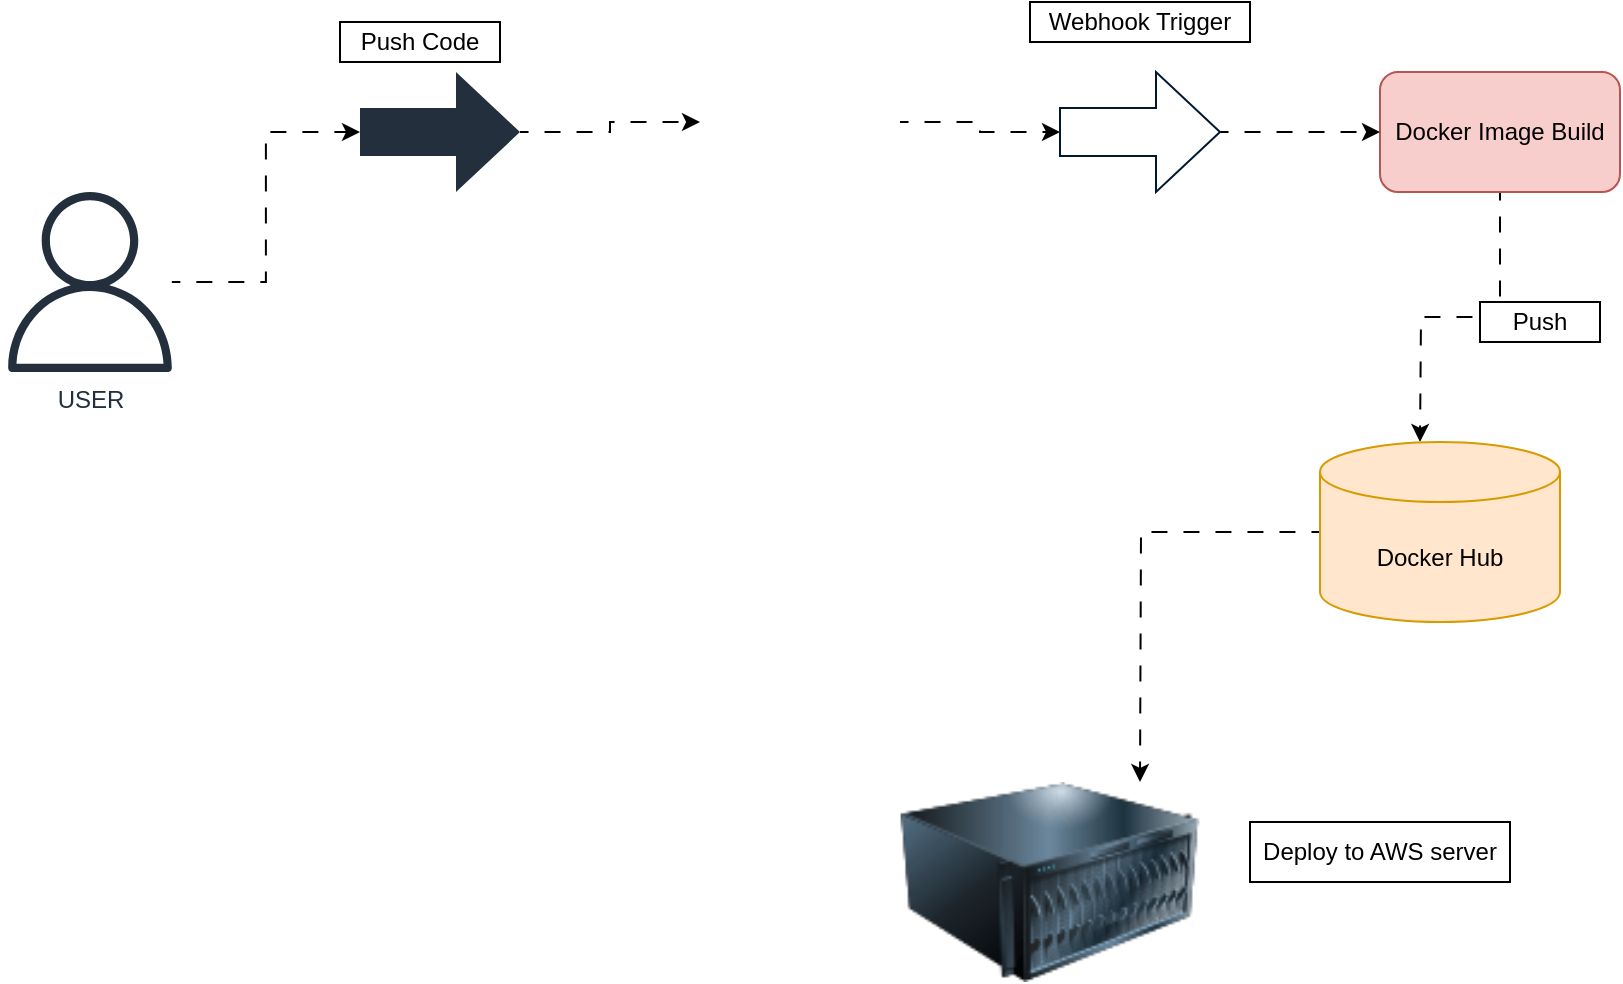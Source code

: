 <mxfile version="21.6.8" type="github">
  <diagram name="Page-1" id="OmUX1vw7Y-xr4dUBpONu">
    <mxGraphModel dx="1050" dy="600" grid="1" gridSize="10" guides="1" tooltips="1" connect="1" arrows="1" fold="1" page="1" pageScale="1" pageWidth="850" pageHeight="1100" math="0" shadow="0">
      <root>
        <mxCell id="0" />
        <mxCell id="1" parent="0" />
        <mxCell id="TW0t8e6tkv-Cr5yK9lEh-9" value="" style="edgeStyle=orthogonalEdgeStyle;rounded=0;orthogonalLoop=1;jettySize=auto;html=1;entryX=0;entryY=0.5;entryDx=0;entryDy=0;exitX=1;exitY=0.5;exitDx=0;exitDy=0;exitPerimeter=0;flowAnimation=1;" edge="1" parent="1" source="TW0t8e6tkv-Cr5yK9lEh-7" target="TW0t8e6tkv-Cr5yK9lEh-3">
          <mxGeometry relative="1" as="geometry">
            <mxPoint x="270" y="130" as="sourcePoint" />
            <mxPoint x="280" y="100" as="targetPoint" />
          </mxGeometry>
        </mxCell>
        <mxCell id="TW0t8e6tkv-Cr5yK9lEh-15" value="" style="edgeStyle=orthogonalEdgeStyle;rounded=0;orthogonalLoop=1;jettySize=auto;html=1;flowAnimation=1;" edge="1" parent="1" source="TW0t8e6tkv-Cr5yK9lEh-3" target="TW0t8e6tkv-Cr5yK9lEh-14">
          <mxGeometry relative="1" as="geometry" />
        </mxCell>
        <mxCell id="TW0t8e6tkv-Cr5yK9lEh-3" value="" style="shape=image;html=1;verticalAlign=top;verticalLabelPosition=bottom;labelBackgroundColor=#ffffff;imageAspect=0;aspect=fixed;image=https://cdn4.iconfinder.com/data/icons/miu-black-social-2/60/github-128.png" vertex="1" parent="1">
          <mxGeometry x="350" y="40" width="100" height="100" as="geometry" />
        </mxCell>
        <mxCell id="TW0t8e6tkv-Cr5yK9lEh-8" value="" style="edgeStyle=orthogonalEdgeStyle;rounded=0;orthogonalLoop=1;jettySize=auto;html=1;flowAnimation=1;" edge="1" parent="1" source="TW0t8e6tkv-Cr5yK9lEh-4" target="TW0t8e6tkv-Cr5yK9lEh-7">
          <mxGeometry relative="1" as="geometry" />
        </mxCell>
        <mxCell id="TW0t8e6tkv-Cr5yK9lEh-4" value="USER" style="sketch=0;outlineConnect=0;fontColor=#232F3E;gradientColor=none;fillColor=#232F3D;strokeColor=none;dashed=0;verticalLabelPosition=bottom;verticalAlign=top;align=center;html=1;fontSize=12;fontStyle=0;aspect=fixed;pointerEvents=1;shape=mxgraph.aws4.user;" vertex="1" parent="1">
          <mxGeometry y="125" width="90" height="90" as="geometry" />
        </mxCell>
        <mxCell id="TW0t8e6tkv-Cr5yK9lEh-7" value="" style="shape=singleArrow;whiteSpace=wrap;html=1;arrowWidth=0.4;arrowSize=0.4;verticalAlign=top;fillColor=#232F3D;strokeColor=none;fontColor=#232F3E;sketch=0;gradientColor=none;dashed=0;fontStyle=0;" vertex="1" parent="1">
          <mxGeometry x="180" y="65" width="80" height="60" as="geometry" />
        </mxCell>
        <mxCell id="TW0t8e6tkv-Cr5yK9lEh-12" value="Push Code" style="whiteSpace=wrap;html=1;" vertex="1" parent="1">
          <mxGeometry x="170" y="40" width="80" height="20" as="geometry" />
        </mxCell>
        <mxCell id="TW0t8e6tkv-Cr5yK9lEh-20" value="" style="edgeStyle=orthogonalEdgeStyle;rounded=0;orthogonalLoop=1;jettySize=auto;html=1;flowAnimation=1;" edge="1" parent="1" source="TW0t8e6tkv-Cr5yK9lEh-13">
          <mxGeometry relative="1" as="geometry">
            <mxPoint x="710" y="250" as="targetPoint" />
          </mxGeometry>
        </mxCell>
        <mxCell id="TW0t8e6tkv-Cr5yK9lEh-13" value="Docker Image Build" style="rounded=1;whiteSpace=wrap;html=1;fillColor=#f8cecc;strokeColor=#b85450;" vertex="1" parent="1">
          <mxGeometry x="690" y="65" width="120" height="60" as="geometry" />
        </mxCell>
        <mxCell id="TW0t8e6tkv-Cr5yK9lEh-16" value="" style="edgeStyle=orthogonalEdgeStyle;rounded=0;orthogonalLoop=1;jettySize=auto;html=1;flowAnimation=1;" edge="1" parent="1" source="TW0t8e6tkv-Cr5yK9lEh-14" target="TW0t8e6tkv-Cr5yK9lEh-13">
          <mxGeometry relative="1" as="geometry" />
        </mxCell>
        <mxCell id="TW0t8e6tkv-Cr5yK9lEh-14" value="" style="shape=singleArrow;whiteSpace=wrap;html=1;arrowWidth=0.4;arrowSize=0.4;verticalAlign=top;labelBackgroundColor=#ffffff;strokeColor=#001933;" vertex="1" parent="1">
          <mxGeometry x="530" y="65" width="80" height="60" as="geometry" />
        </mxCell>
        <mxCell id="TW0t8e6tkv-Cr5yK9lEh-17" value="Webhook Trigger" style="whiteSpace=wrap;html=1;" vertex="1" parent="1">
          <mxGeometry x="515" y="30" width="110" height="20" as="geometry" />
        </mxCell>
        <mxCell id="TW0t8e6tkv-Cr5yK9lEh-30" value="" style="edgeStyle=orthogonalEdgeStyle;rounded=0;orthogonalLoop=1;jettySize=auto;html=1;flowAnimation=1;" edge="1" parent="1" source="TW0t8e6tkv-Cr5yK9lEh-18">
          <mxGeometry relative="1" as="geometry">
            <mxPoint x="570" y="420" as="targetPoint" />
          </mxGeometry>
        </mxCell>
        <mxCell id="TW0t8e6tkv-Cr5yK9lEh-18" value="Docker Hub" style="shape=cylinder3;whiteSpace=wrap;html=1;boundedLbl=1;backgroundOutline=1;size=15;fillColor=#ffe6cc;strokeColor=#d79b00;" vertex="1" parent="1">
          <mxGeometry x="660" y="250" width="120" height="90" as="geometry" />
        </mxCell>
        <mxCell id="TW0t8e6tkv-Cr5yK9lEh-28" value="" style="image;html=1;image=img/lib/clip_art/computers/Server_128x128.png" vertex="1" parent="1">
          <mxGeometry x="450" y="420" width="150" height="100" as="geometry" />
        </mxCell>
        <mxCell id="TW0t8e6tkv-Cr5yK9lEh-31" value="Push" style="whiteSpace=wrap;html=1;" vertex="1" parent="1">
          <mxGeometry x="740" y="180" width="60" height="20" as="geometry" />
        </mxCell>
        <mxCell id="TW0t8e6tkv-Cr5yK9lEh-32" value="Deploy to AWS server" style="whiteSpace=wrap;html=1;" vertex="1" parent="1">
          <mxGeometry x="625" y="440" width="130" height="30" as="geometry" />
        </mxCell>
      </root>
    </mxGraphModel>
  </diagram>
</mxfile>
